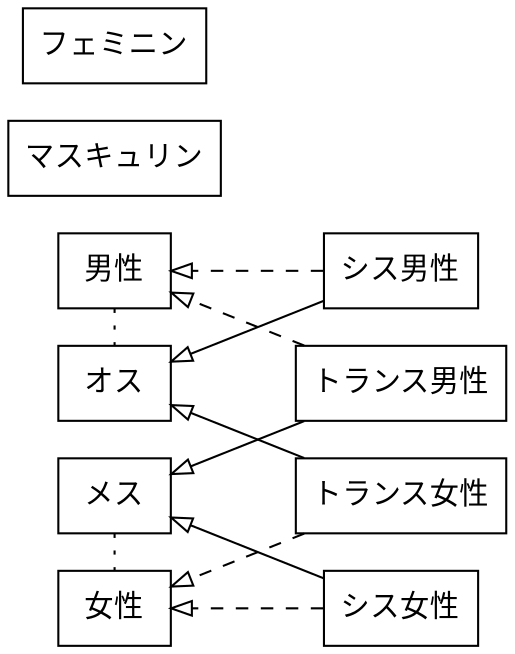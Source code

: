 digraph GenderIdentity {

  graph [fontname="Yu Gothic"]
  node [fontname="Yu Gothic", shape=box]
  edge [fontname="Yu Gothic", arrowhead=vee]

  rankdir=RL

  { rank=same 男性 女性 オス メス マスキュリン フェミニン }

  男性 -> オス [arrowhead=none, style=dotted]
  メス -> 女性 [arrowhead=none, style=dotted]

  { rank=same シス男性 トランス男性 トランス女性 シス女性 }

  シス男性 -> オス [arrowhead=onormal]
  シス男性 -> 男性 [arrowhead=onormal, style=dashed]

  シス女性 -> メス [arrowhead=onormal]
  シス女性 -> 女性 [arrowhead=onormal, style=dashed]

  トランス男性 -> メス [arrowhead=onormal]
  トランス男性 -> 男性 [arrowhead=onormal, style=dashed]

  トランス女性 -> オス [arrowhead=onormal]
  トランス女性 -> 女性 [arrowhead=onormal, style=dashed]
  /*
  シス男性 -> 女性 [label=シス男性異性愛]
  シス女性 -> 男性 [label=シス女性異性愛]
  シス男性 -> 男性 [label=シス男性同性愛]
  シス女性 -> 男性 [label=シス女性同性愛]
  トランス男性 -> 男性 [label=トランス男性同性愛]
  トランス女性 -> 男性 [label=トランス女性異性愛]
  */
}